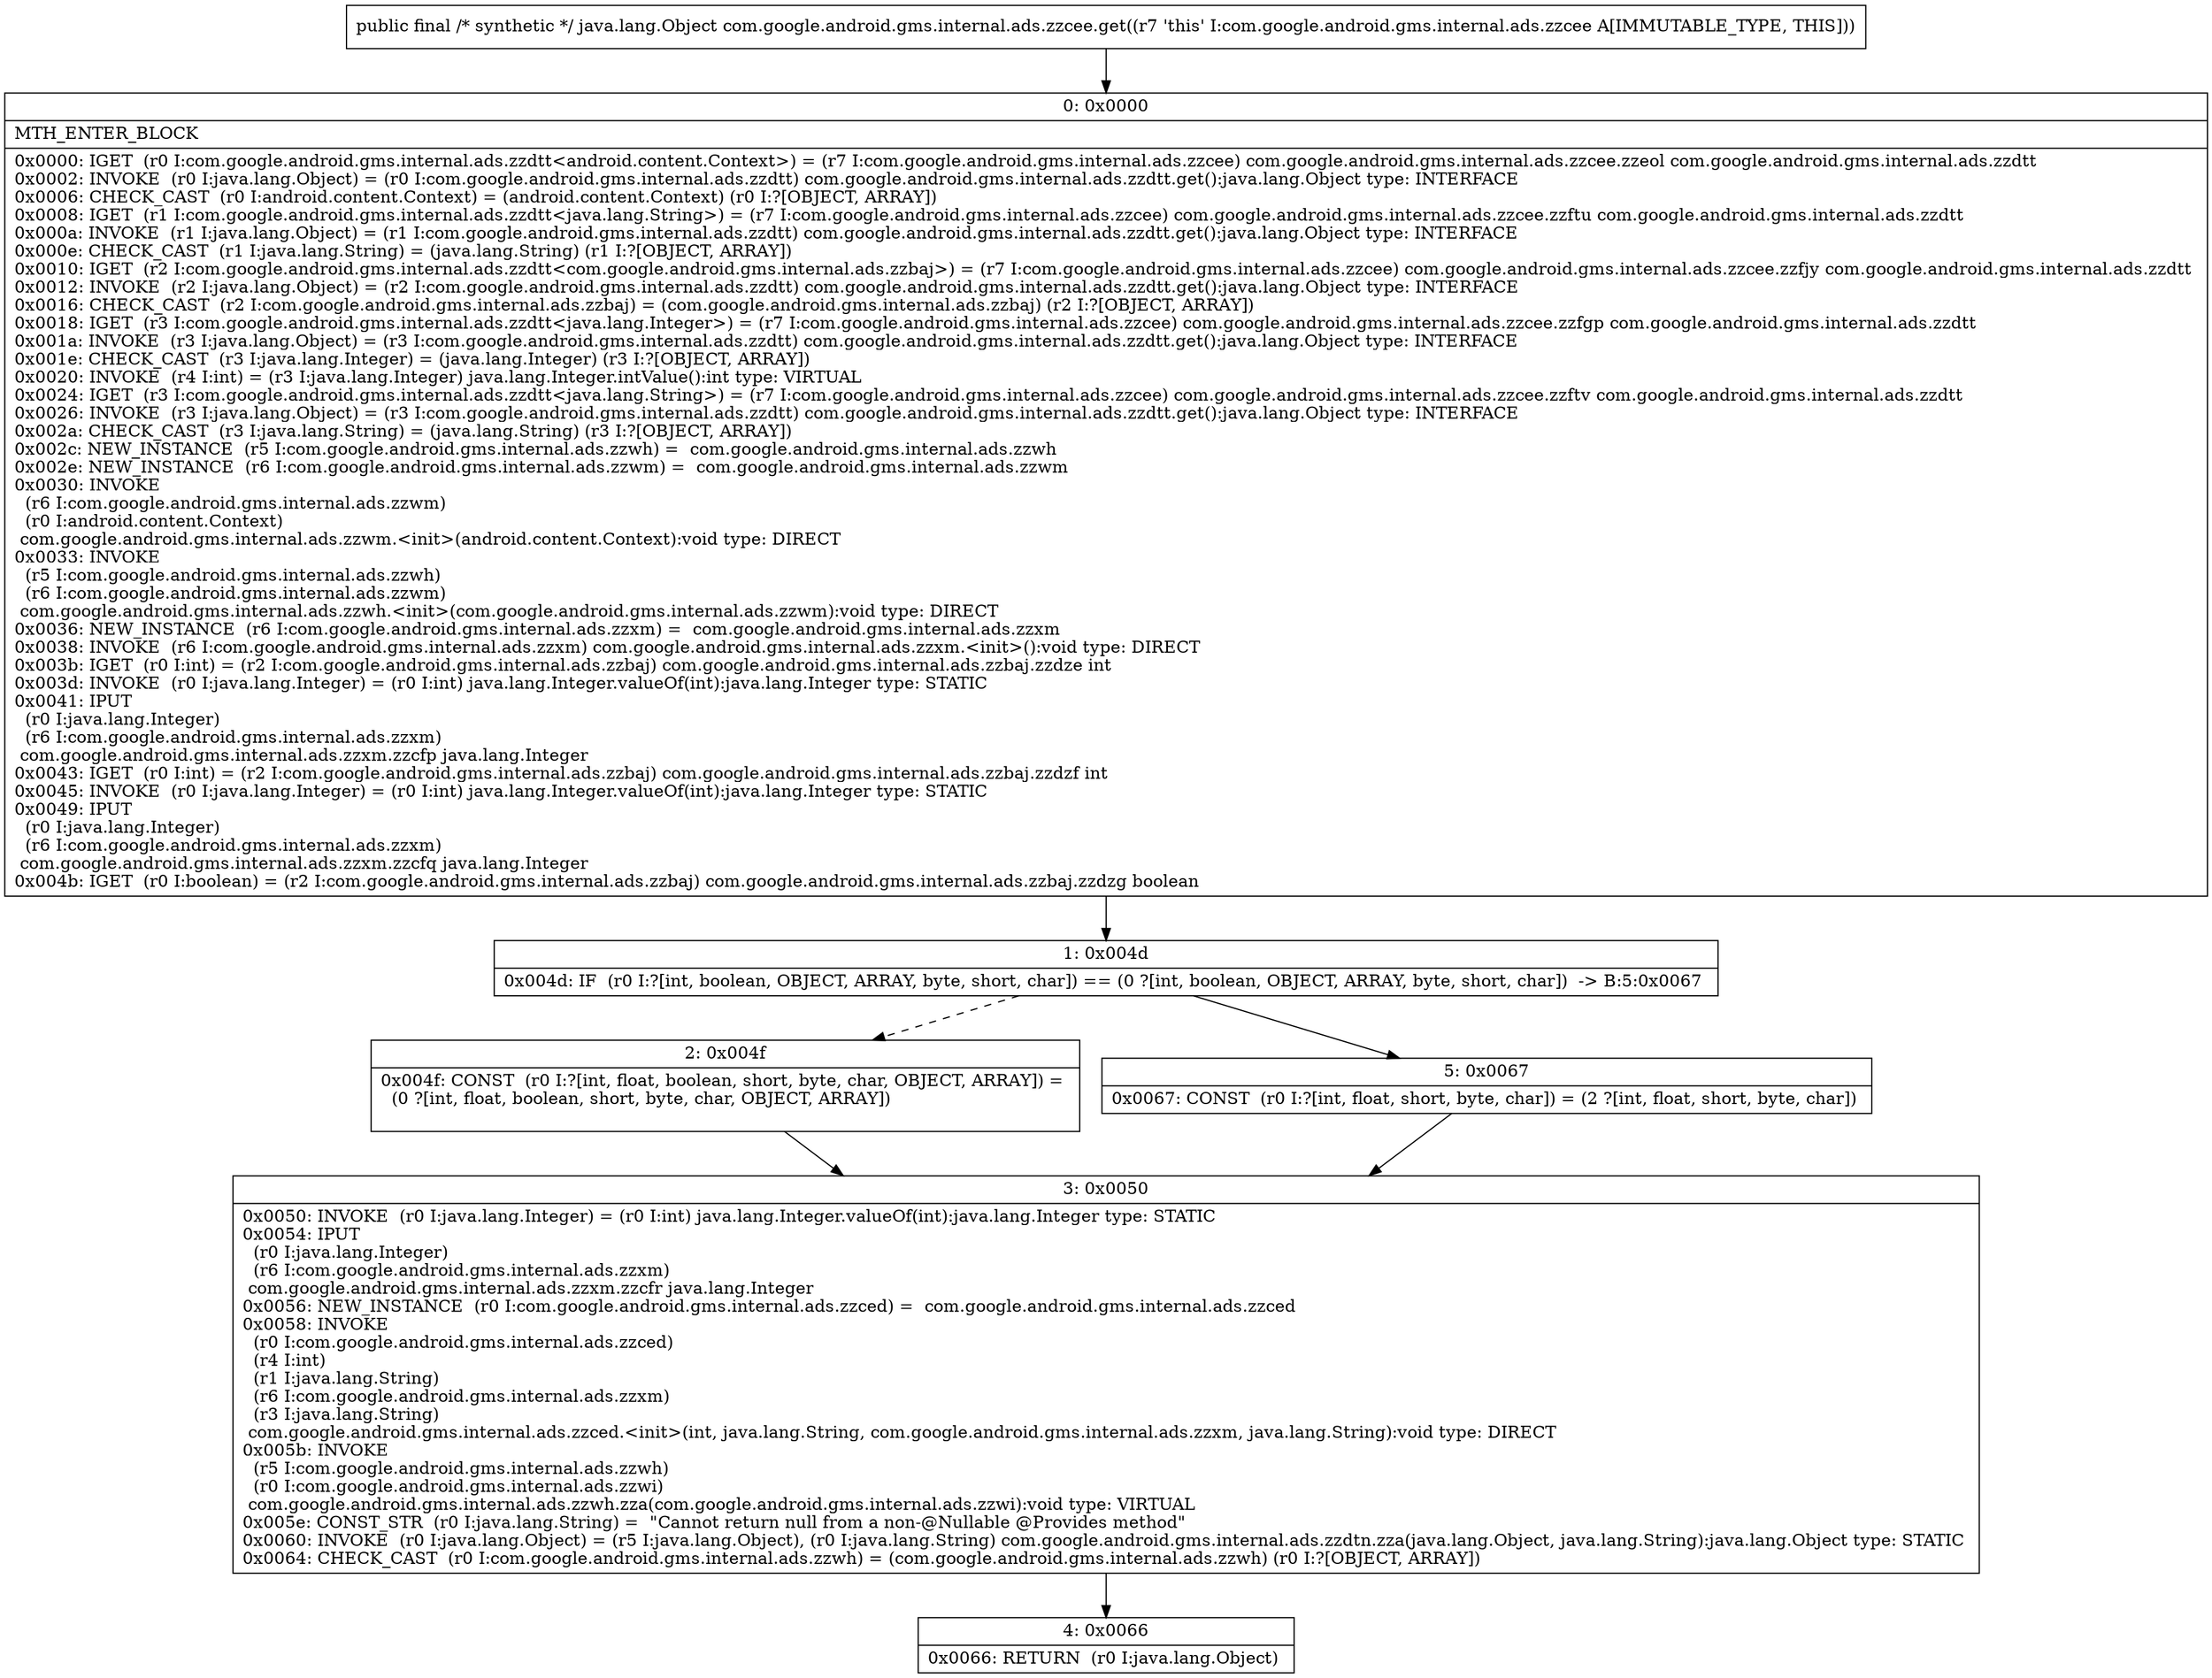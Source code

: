 digraph "CFG forcom.google.android.gms.internal.ads.zzcee.get()Ljava\/lang\/Object;" {
Node_0 [shape=record,label="{0\:\ 0x0000|MTH_ENTER_BLOCK\l|0x0000: IGET  (r0 I:com.google.android.gms.internal.ads.zzdtt\<android.content.Context\>) = (r7 I:com.google.android.gms.internal.ads.zzcee) com.google.android.gms.internal.ads.zzcee.zzeol com.google.android.gms.internal.ads.zzdtt \l0x0002: INVOKE  (r0 I:java.lang.Object) = (r0 I:com.google.android.gms.internal.ads.zzdtt) com.google.android.gms.internal.ads.zzdtt.get():java.lang.Object type: INTERFACE \l0x0006: CHECK_CAST  (r0 I:android.content.Context) = (android.content.Context) (r0 I:?[OBJECT, ARRAY]) \l0x0008: IGET  (r1 I:com.google.android.gms.internal.ads.zzdtt\<java.lang.String\>) = (r7 I:com.google.android.gms.internal.ads.zzcee) com.google.android.gms.internal.ads.zzcee.zzftu com.google.android.gms.internal.ads.zzdtt \l0x000a: INVOKE  (r1 I:java.lang.Object) = (r1 I:com.google.android.gms.internal.ads.zzdtt) com.google.android.gms.internal.ads.zzdtt.get():java.lang.Object type: INTERFACE \l0x000e: CHECK_CAST  (r1 I:java.lang.String) = (java.lang.String) (r1 I:?[OBJECT, ARRAY]) \l0x0010: IGET  (r2 I:com.google.android.gms.internal.ads.zzdtt\<com.google.android.gms.internal.ads.zzbaj\>) = (r7 I:com.google.android.gms.internal.ads.zzcee) com.google.android.gms.internal.ads.zzcee.zzfjy com.google.android.gms.internal.ads.zzdtt \l0x0012: INVOKE  (r2 I:java.lang.Object) = (r2 I:com.google.android.gms.internal.ads.zzdtt) com.google.android.gms.internal.ads.zzdtt.get():java.lang.Object type: INTERFACE \l0x0016: CHECK_CAST  (r2 I:com.google.android.gms.internal.ads.zzbaj) = (com.google.android.gms.internal.ads.zzbaj) (r2 I:?[OBJECT, ARRAY]) \l0x0018: IGET  (r3 I:com.google.android.gms.internal.ads.zzdtt\<java.lang.Integer\>) = (r7 I:com.google.android.gms.internal.ads.zzcee) com.google.android.gms.internal.ads.zzcee.zzfgp com.google.android.gms.internal.ads.zzdtt \l0x001a: INVOKE  (r3 I:java.lang.Object) = (r3 I:com.google.android.gms.internal.ads.zzdtt) com.google.android.gms.internal.ads.zzdtt.get():java.lang.Object type: INTERFACE \l0x001e: CHECK_CAST  (r3 I:java.lang.Integer) = (java.lang.Integer) (r3 I:?[OBJECT, ARRAY]) \l0x0020: INVOKE  (r4 I:int) = (r3 I:java.lang.Integer) java.lang.Integer.intValue():int type: VIRTUAL \l0x0024: IGET  (r3 I:com.google.android.gms.internal.ads.zzdtt\<java.lang.String\>) = (r7 I:com.google.android.gms.internal.ads.zzcee) com.google.android.gms.internal.ads.zzcee.zzftv com.google.android.gms.internal.ads.zzdtt \l0x0026: INVOKE  (r3 I:java.lang.Object) = (r3 I:com.google.android.gms.internal.ads.zzdtt) com.google.android.gms.internal.ads.zzdtt.get():java.lang.Object type: INTERFACE \l0x002a: CHECK_CAST  (r3 I:java.lang.String) = (java.lang.String) (r3 I:?[OBJECT, ARRAY]) \l0x002c: NEW_INSTANCE  (r5 I:com.google.android.gms.internal.ads.zzwh) =  com.google.android.gms.internal.ads.zzwh \l0x002e: NEW_INSTANCE  (r6 I:com.google.android.gms.internal.ads.zzwm) =  com.google.android.gms.internal.ads.zzwm \l0x0030: INVOKE  \l  (r6 I:com.google.android.gms.internal.ads.zzwm)\l  (r0 I:android.content.Context)\l com.google.android.gms.internal.ads.zzwm.\<init\>(android.content.Context):void type: DIRECT \l0x0033: INVOKE  \l  (r5 I:com.google.android.gms.internal.ads.zzwh)\l  (r6 I:com.google.android.gms.internal.ads.zzwm)\l com.google.android.gms.internal.ads.zzwh.\<init\>(com.google.android.gms.internal.ads.zzwm):void type: DIRECT \l0x0036: NEW_INSTANCE  (r6 I:com.google.android.gms.internal.ads.zzxm) =  com.google.android.gms.internal.ads.zzxm \l0x0038: INVOKE  (r6 I:com.google.android.gms.internal.ads.zzxm) com.google.android.gms.internal.ads.zzxm.\<init\>():void type: DIRECT \l0x003b: IGET  (r0 I:int) = (r2 I:com.google.android.gms.internal.ads.zzbaj) com.google.android.gms.internal.ads.zzbaj.zzdze int \l0x003d: INVOKE  (r0 I:java.lang.Integer) = (r0 I:int) java.lang.Integer.valueOf(int):java.lang.Integer type: STATIC \l0x0041: IPUT  \l  (r0 I:java.lang.Integer)\l  (r6 I:com.google.android.gms.internal.ads.zzxm)\l com.google.android.gms.internal.ads.zzxm.zzcfp java.lang.Integer \l0x0043: IGET  (r0 I:int) = (r2 I:com.google.android.gms.internal.ads.zzbaj) com.google.android.gms.internal.ads.zzbaj.zzdzf int \l0x0045: INVOKE  (r0 I:java.lang.Integer) = (r0 I:int) java.lang.Integer.valueOf(int):java.lang.Integer type: STATIC \l0x0049: IPUT  \l  (r0 I:java.lang.Integer)\l  (r6 I:com.google.android.gms.internal.ads.zzxm)\l com.google.android.gms.internal.ads.zzxm.zzcfq java.lang.Integer \l0x004b: IGET  (r0 I:boolean) = (r2 I:com.google.android.gms.internal.ads.zzbaj) com.google.android.gms.internal.ads.zzbaj.zzdzg boolean \l}"];
Node_1 [shape=record,label="{1\:\ 0x004d|0x004d: IF  (r0 I:?[int, boolean, OBJECT, ARRAY, byte, short, char]) == (0 ?[int, boolean, OBJECT, ARRAY, byte, short, char])  \-\> B:5:0x0067 \l}"];
Node_2 [shape=record,label="{2\:\ 0x004f|0x004f: CONST  (r0 I:?[int, float, boolean, short, byte, char, OBJECT, ARRAY]) = \l  (0 ?[int, float, boolean, short, byte, char, OBJECT, ARRAY])\l \l}"];
Node_3 [shape=record,label="{3\:\ 0x0050|0x0050: INVOKE  (r0 I:java.lang.Integer) = (r0 I:int) java.lang.Integer.valueOf(int):java.lang.Integer type: STATIC \l0x0054: IPUT  \l  (r0 I:java.lang.Integer)\l  (r6 I:com.google.android.gms.internal.ads.zzxm)\l com.google.android.gms.internal.ads.zzxm.zzcfr java.lang.Integer \l0x0056: NEW_INSTANCE  (r0 I:com.google.android.gms.internal.ads.zzced) =  com.google.android.gms.internal.ads.zzced \l0x0058: INVOKE  \l  (r0 I:com.google.android.gms.internal.ads.zzced)\l  (r4 I:int)\l  (r1 I:java.lang.String)\l  (r6 I:com.google.android.gms.internal.ads.zzxm)\l  (r3 I:java.lang.String)\l com.google.android.gms.internal.ads.zzced.\<init\>(int, java.lang.String, com.google.android.gms.internal.ads.zzxm, java.lang.String):void type: DIRECT \l0x005b: INVOKE  \l  (r5 I:com.google.android.gms.internal.ads.zzwh)\l  (r0 I:com.google.android.gms.internal.ads.zzwi)\l com.google.android.gms.internal.ads.zzwh.zza(com.google.android.gms.internal.ads.zzwi):void type: VIRTUAL \l0x005e: CONST_STR  (r0 I:java.lang.String) =  \"Cannot return null from a non\-@Nullable @Provides method\" \l0x0060: INVOKE  (r0 I:java.lang.Object) = (r5 I:java.lang.Object), (r0 I:java.lang.String) com.google.android.gms.internal.ads.zzdtn.zza(java.lang.Object, java.lang.String):java.lang.Object type: STATIC \l0x0064: CHECK_CAST  (r0 I:com.google.android.gms.internal.ads.zzwh) = (com.google.android.gms.internal.ads.zzwh) (r0 I:?[OBJECT, ARRAY]) \l}"];
Node_4 [shape=record,label="{4\:\ 0x0066|0x0066: RETURN  (r0 I:java.lang.Object) \l}"];
Node_5 [shape=record,label="{5\:\ 0x0067|0x0067: CONST  (r0 I:?[int, float, short, byte, char]) = (2 ?[int, float, short, byte, char]) \l}"];
MethodNode[shape=record,label="{public final \/* synthetic *\/ java.lang.Object com.google.android.gms.internal.ads.zzcee.get((r7 'this' I:com.google.android.gms.internal.ads.zzcee A[IMMUTABLE_TYPE, THIS])) }"];
MethodNode -> Node_0;
Node_0 -> Node_1;
Node_1 -> Node_2[style=dashed];
Node_1 -> Node_5;
Node_2 -> Node_3;
Node_3 -> Node_4;
Node_5 -> Node_3;
}

